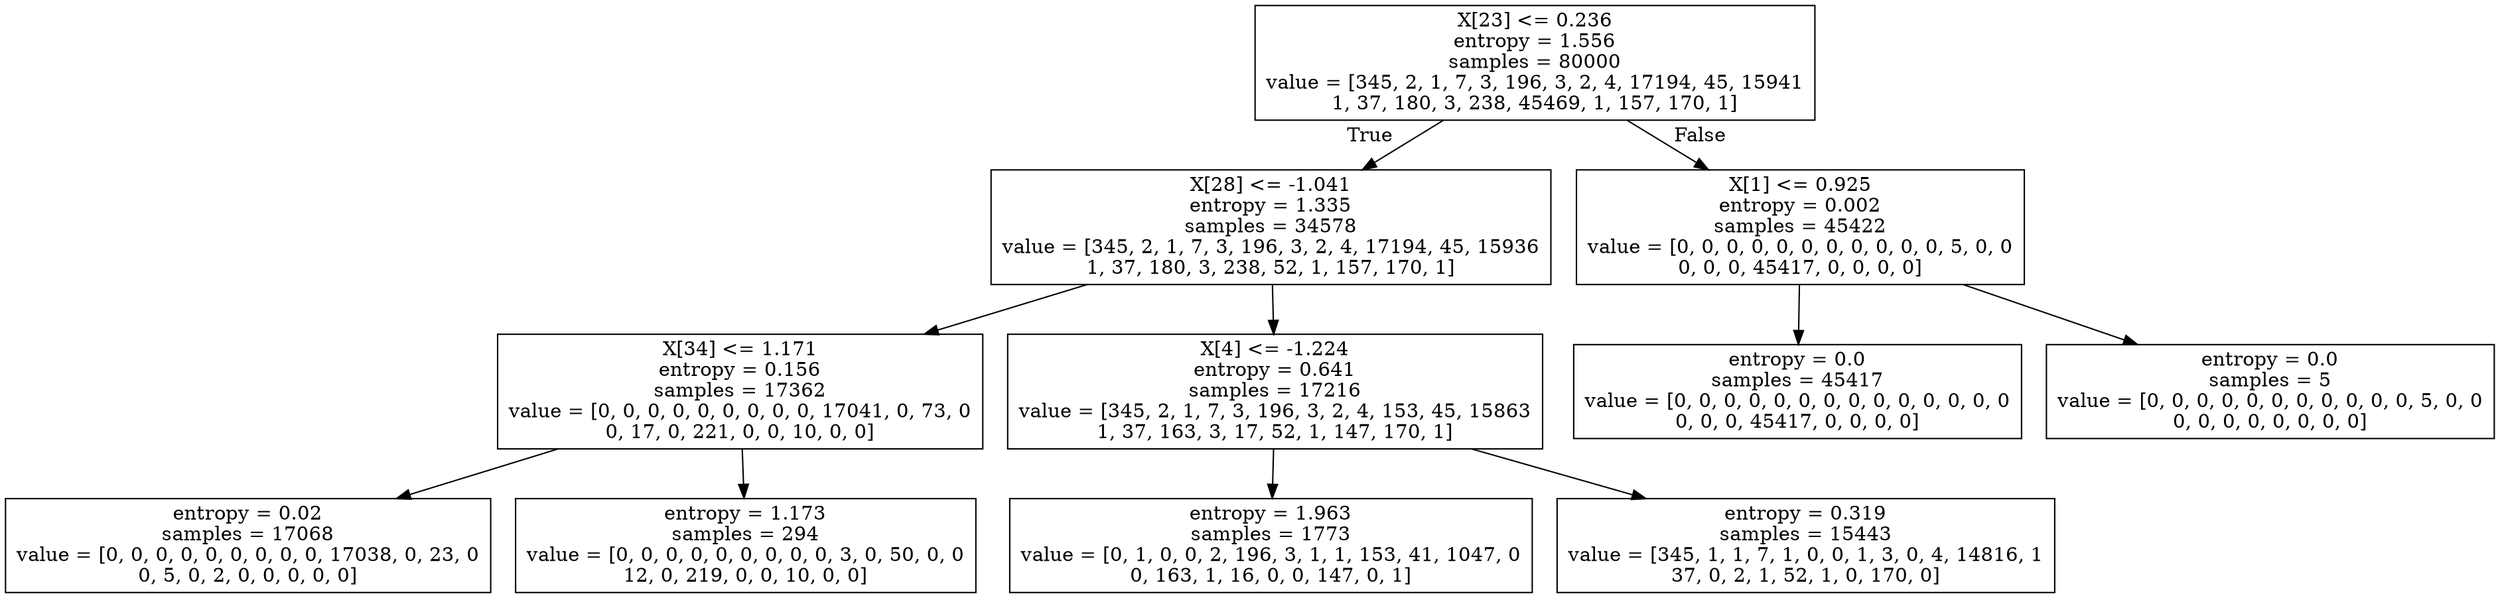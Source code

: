 digraph Tree {
node [shape=box] ;
0 [label="X[23] <= 0.236\nentropy = 1.556\nsamples = 80000\nvalue = [345, 2, 1, 7, 3, 196, 3, 2, 4, 17194, 45, 15941\n1, 37, 180, 3, 238, 45469, 1, 157, 170, 1]"] ;
1 [label="X[28] <= -1.041\nentropy = 1.335\nsamples = 34578\nvalue = [345, 2, 1, 7, 3, 196, 3, 2, 4, 17194, 45, 15936\n1, 37, 180, 3, 238, 52, 1, 157, 170, 1]"] ;
0 -> 1 [labeldistance=2.5, labelangle=45, headlabel="True"] ;
2 [label="X[34] <= 1.171\nentropy = 0.156\nsamples = 17362\nvalue = [0, 0, 0, 0, 0, 0, 0, 0, 0, 17041, 0, 73, 0\n0, 17, 0, 221, 0, 0, 10, 0, 0]"] ;
1 -> 2 ;
3 [label="entropy = 0.02\nsamples = 17068\nvalue = [0, 0, 0, 0, 0, 0, 0, 0, 0, 17038, 0, 23, 0\n0, 5, 0, 2, 0, 0, 0, 0, 0]"] ;
2 -> 3 ;
4 [label="entropy = 1.173\nsamples = 294\nvalue = [0, 0, 0, 0, 0, 0, 0, 0, 0, 3, 0, 50, 0, 0\n12, 0, 219, 0, 0, 10, 0, 0]"] ;
2 -> 4 ;
5 [label="X[4] <= -1.224\nentropy = 0.641\nsamples = 17216\nvalue = [345, 2, 1, 7, 3, 196, 3, 2, 4, 153, 45, 15863\n1, 37, 163, 3, 17, 52, 1, 147, 170, 1]"] ;
1 -> 5 ;
6 [label="entropy = 1.963\nsamples = 1773\nvalue = [0, 1, 0, 0, 2, 196, 3, 1, 1, 153, 41, 1047, 0\n0, 163, 1, 16, 0, 0, 147, 0, 1]"] ;
5 -> 6 ;
7 [label="entropy = 0.319\nsamples = 15443\nvalue = [345, 1, 1, 7, 1, 0, 0, 1, 3, 0, 4, 14816, 1\n37, 0, 2, 1, 52, 1, 0, 170, 0]"] ;
5 -> 7 ;
8 [label="X[1] <= 0.925\nentropy = 0.002\nsamples = 45422\nvalue = [0, 0, 0, 0, 0, 0, 0, 0, 0, 0, 0, 5, 0, 0\n0, 0, 0, 45417, 0, 0, 0, 0]"] ;
0 -> 8 [labeldistance=2.5, labelangle=-45, headlabel="False"] ;
9 [label="entropy = 0.0\nsamples = 45417\nvalue = [0, 0, 0, 0, 0, 0, 0, 0, 0, 0, 0, 0, 0, 0\n0, 0, 0, 45417, 0, 0, 0, 0]"] ;
8 -> 9 ;
10 [label="entropy = 0.0\nsamples = 5\nvalue = [0, 0, 0, 0, 0, 0, 0, 0, 0, 0, 0, 5, 0, 0\n0, 0, 0, 0, 0, 0, 0, 0]"] ;
8 -> 10 ;
}